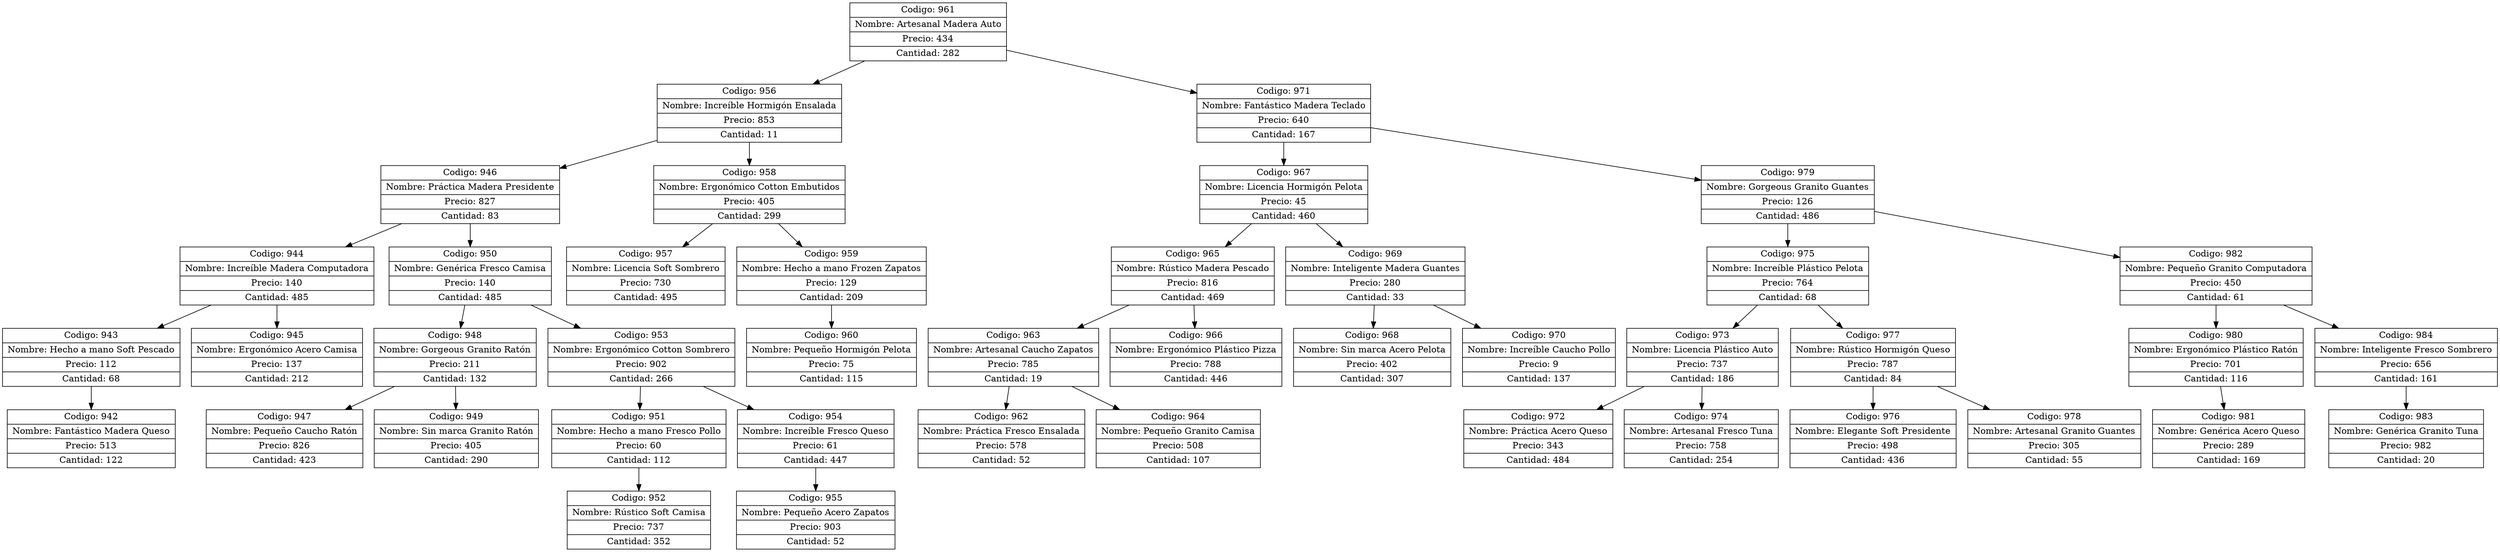 digraph G{
node[shape="box" shape="record"]
nodo961[label="{ Codigo: 961 | Nombre: Artesanal Madera Auto | Precio: 434 | Cantidad: 282}"];
nodo956[label="{ Codigo: 956 | Nombre: Increíble Hormigón Ensalada | Precio: 853 | Cantidad: 11}"];
nodo946[label="{ Codigo: 946 | Nombre: Práctica Madera Presidente | Precio: 827 | Cantidad: 83}"];
nodo944[label="{ Codigo: 944 | Nombre: Increíble Madera Computadora | Precio: 140 | Cantidad: 485}"];
nodo943[label="{ Codigo: 943 | Nombre: Hecho a mano Soft Pescado | Precio: 112 | Cantidad: 68}"];
nodo942[label="{ Codigo: 942 | Nombre: Fantástico Madera Queso | Precio: 513 | Cantidad: 122}"];
nodo943->nodo942;
nodo944->nodo943;
nodo945[label="{ Codigo: 945 | Nombre: Ergonómico Acero Camisa | Precio: 137 | Cantidad: 212}"];
nodo944->nodo945;
nodo946->nodo944;
nodo950[label="{ Codigo: 950 | Nombre: Genérica Fresco Camisa | Precio: 140 | Cantidad: 485}"];
nodo948[label="{ Codigo: 948 | Nombre: Gorgeous Granito Ratón | Precio: 211 | Cantidad: 132}"];
nodo947[label="{ Codigo: 947 | Nombre: Pequeño Caucho Ratón | Precio: 826 | Cantidad: 423}"];
nodo948->nodo947;
nodo949[label="{ Codigo: 949 | Nombre: Sin marca Granito Ratón | Precio: 405 | Cantidad: 290}"];
nodo948->nodo949;
nodo950->nodo948;
nodo953[label="{ Codigo: 953 | Nombre: Ergonómico Cotton Sombrero | Precio: 902 | Cantidad: 266}"];
nodo951[label="{ Codigo: 951 | Nombre: Hecho a mano Fresco Pollo | Precio: 60 | Cantidad: 112}"];
nodo952[label="{ Codigo: 952 | Nombre: Rústico Soft Camisa | Precio: 737 | Cantidad: 352}"];
nodo951->nodo952;
nodo953->nodo951;
nodo954[label="{ Codigo: 954 | Nombre: Increíble Fresco Queso | Precio: 61 | Cantidad: 447}"];
nodo955[label="{ Codigo: 955 | Nombre: Pequeño Acero Zapatos | Precio: 903 | Cantidad: 52}"];
nodo954->nodo955;
nodo953->nodo954;
nodo950->nodo953;
nodo946->nodo950;
nodo956->nodo946;
nodo958[label="{ Codigo: 958 | Nombre: Ergonómico Cotton Embutidos | Precio: 405 | Cantidad: 299}"];
nodo957[label="{ Codigo: 957 | Nombre: Licencia Soft Sombrero | Precio: 730 | Cantidad: 495}"];
nodo958->nodo957;
nodo959[label="{ Codigo: 959 | Nombre: Hecho a mano Frozen Zapatos | Precio: 129 | Cantidad: 209}"];
nodo960[label="{ Codigo: 960 | Nombre: Pequeño Hormigón Pelota | Precio: 75 | Cantidad: 115}"];
nodo959->nodo960;
nodo958->nodo959;
nodo956->nodo958;
nodo961->nodo956;
nodo971[label="{ Codigo: 971 | Nombre: Fantástico Madera Teclado | Precio: 640 | Cantidad: 167}"];
nodo967[label="{ Codigo: 967 | Nombre: Licencia Hormigón Pelota | Precio: 45 | Cantidad: 460}"];
nodo965[label="{ Codigo: 965 | Nombre: Rústico Madera Pescado | Precio: 816 | Cantidad: 469}"];
nodo963[label="{ Codigo: 963 | Nombre: Artesanal Caucho Zapatos | Precio: 785 | Cantidad: 19}"];
nodo962[label="{ Codigo: 962 | Nombre: Práctica Fresco Ensalada | Precio: 578 | Cantidad: 52}"];
nodo963->nodo962;
nodo964[label="{ Codigo: 964 | Nombre: Pequeño Granito Camisa | Precio: 508 | Cantidad: 107}"];
nodo963->nodo964;
nodo965->nodo963;
nodo966[label="{ Codigo: 966 | Nombre: Ergonómico Plástico Pizza | Precio: 788 | Cantidad: 446}"];
nodo965->nodo966;
nodo967->nodo965;
nodo969[label="{ Codigo: 969 | Nombre: Inteligente Madera Guantes | Precio: 280 | Cantidad: 33}"];
nodo968[label="{ Codigo: 968 | Nombre: Sin marca Acero Pelota | Precio: 402 | Cantidad: 307}"];
nodo969->nodo968;
nodo970[label="{ Codigo: 970 | Nombre: Increíble Caucho Pollo | Precio: 9 | Cantidad: 137}"];
nodo969->nodo970;
nodo967->nodo969;
nodo971->nodo967;
nodo979[label="{ Codigo: 979 | Nombre: Gorgeous Granito Guantes | Precio: 126 | Cantidad: 486}"];
nodo975[label="{ Codigo: 975 | Nombre: Increíble Plástico Pelota | Precio: 764 | Cantidad: 68}"];
nodo973[label="{ Codigo: 973 | Nombre: Licencia Plástico Auto | Precio: 737 | Cantidad: 186}"];
nodo972[label="{ Codigo: 972 | Nombre: Práctica Acero Queso | Precio: 343 | Cantidad: 484}"];
nodo973->nodo972;
nodo974[label="{ Codigo: 974 | Nombre: Artesanal Fresco Tuna | Precio: 758 | Cantidad: 254}"];
nodo973->nodo974;
nodo975->nodo973;
nodo977[label="{ Codigo: 977 | Nombre: Rústico Hormigón Queso | Precio: 787 | Cantidad: 84}"];
nodo976[label="{ Codigo: 976 | Nombre: Elegante Soft Presidente | Precio: 498 | Cantidad: 436}"];
nodo977->nodo976;
nodo978[label="{ Codigo: 978 | Nombre: Artesanal Granito Guantes | Precio: 305 | Cantidad: 55}"];
nodo977->nodo978;
nodo975->nodo977;
nodo979->nodo975;
nodo982[label="{ Codigo: 982 | Nombre: Pequeño Granito Computadora | Precio: 450 | Cantidad: 61}"];
nodo980[label="{ Codigo: 980 | Nombre: Ergonómico Plástico Ratón | Precio: 701 | Cantidad: 116}"];
nodo981[label="{ Codigo: 981 | Nombre: Genérica Acero Queso | Precio: 289 | Cantidad: 169}"];
nodo980->nodo981;
nodo982->nodo980;
nodo984[label="{ Codigo: 984 | Nombre: Inteligente Fresco Sombrero | Precio: 656 | Cantidad: 161}"];
nodo983[label="{ Codigo: 983 | Nombre: Genérica Granito Tuna | Precio: 982 | Cantidad: 20}"];
nodo984->nodo983;
nodo982->nodo984;
nodo979->nodo982;
nodo971->nodo979;
nodo961->nodo971;
}

